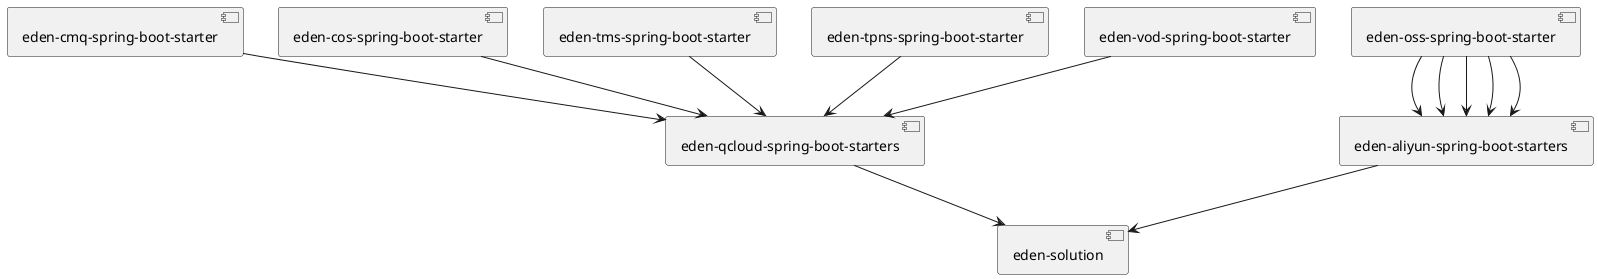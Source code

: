 @startuml

[eden-aliyun-spring-boot-starters] --> [eden-solution]
[eden-oss-spring-boot-starter] --> [eden-aliyun-spring-boot-starters]
[eden-oss-spring-boot-starter] --> [eden-aliyun-spring-boot-starters]
[eden-oss-spring-boot-starter] --> [eden-aliyun-spring-boot-starters]
[eden-oss-spring-boot-starter] --> [eden-aliyun-spring-boot-starters]
[eden-oss-spring-boot-starter] --> [eden-aliyun-spring-boot-starters]
[eden-qcloud-spring-boot-starters] --> [eden-solution]
[eden-cmq-spring-boot-starter] --> [eden-qcloud-spring-boot-starters]
[eden-cos-spring-boot-starter] --> [eden-qcloud-spring-boot-starters]
[eden-tms-spring-boot-starter] --> [eden-qcloud-spring-boot-starters]
[eden-tpns-spring-boot-starter] --> [eden-qcloud-spring-boot-starters]
[eden-vod-spring-boot-starter] --> [eden-qcloud-spring-boot-starters]
@enduml
